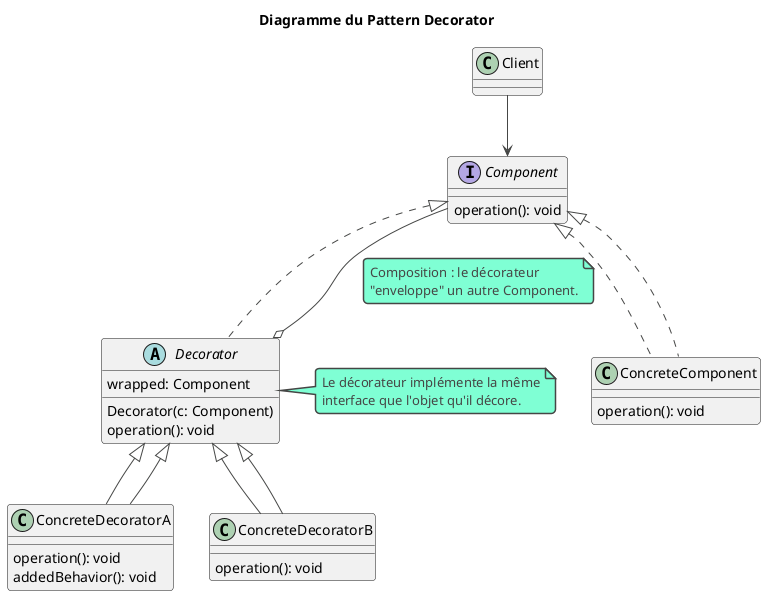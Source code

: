 @startuml
!theme vibrant
title "Diagramme du Pattern Decorator"

interface Component {

operation(): void
}
class ConcreteComponent implements Component {

operation(): void
}
abstract class Decorator implements Component {

wrapped: Component
Decorator(c: Component)
operation(): void
}
note right: Le décorateur implémente la même\ninterface que l'objet qu'il décore.
class ConcreteDecoratorA extends Decorator {

operation(): void
addedBehavior(): void
}
class ConcreteDecoratorB extends Decorator {

operation(): void
}
Client -d-> Component

Decorator o-u- Component
note on link
Composition : le décorateur
"enveloppe" un autre Component.
end note

ConcreteDecoratorA -u-|> Decorator
ConcreteDecoratorB -u-|> Decorator
ConcreteComponent .u.|> Component



@enduml